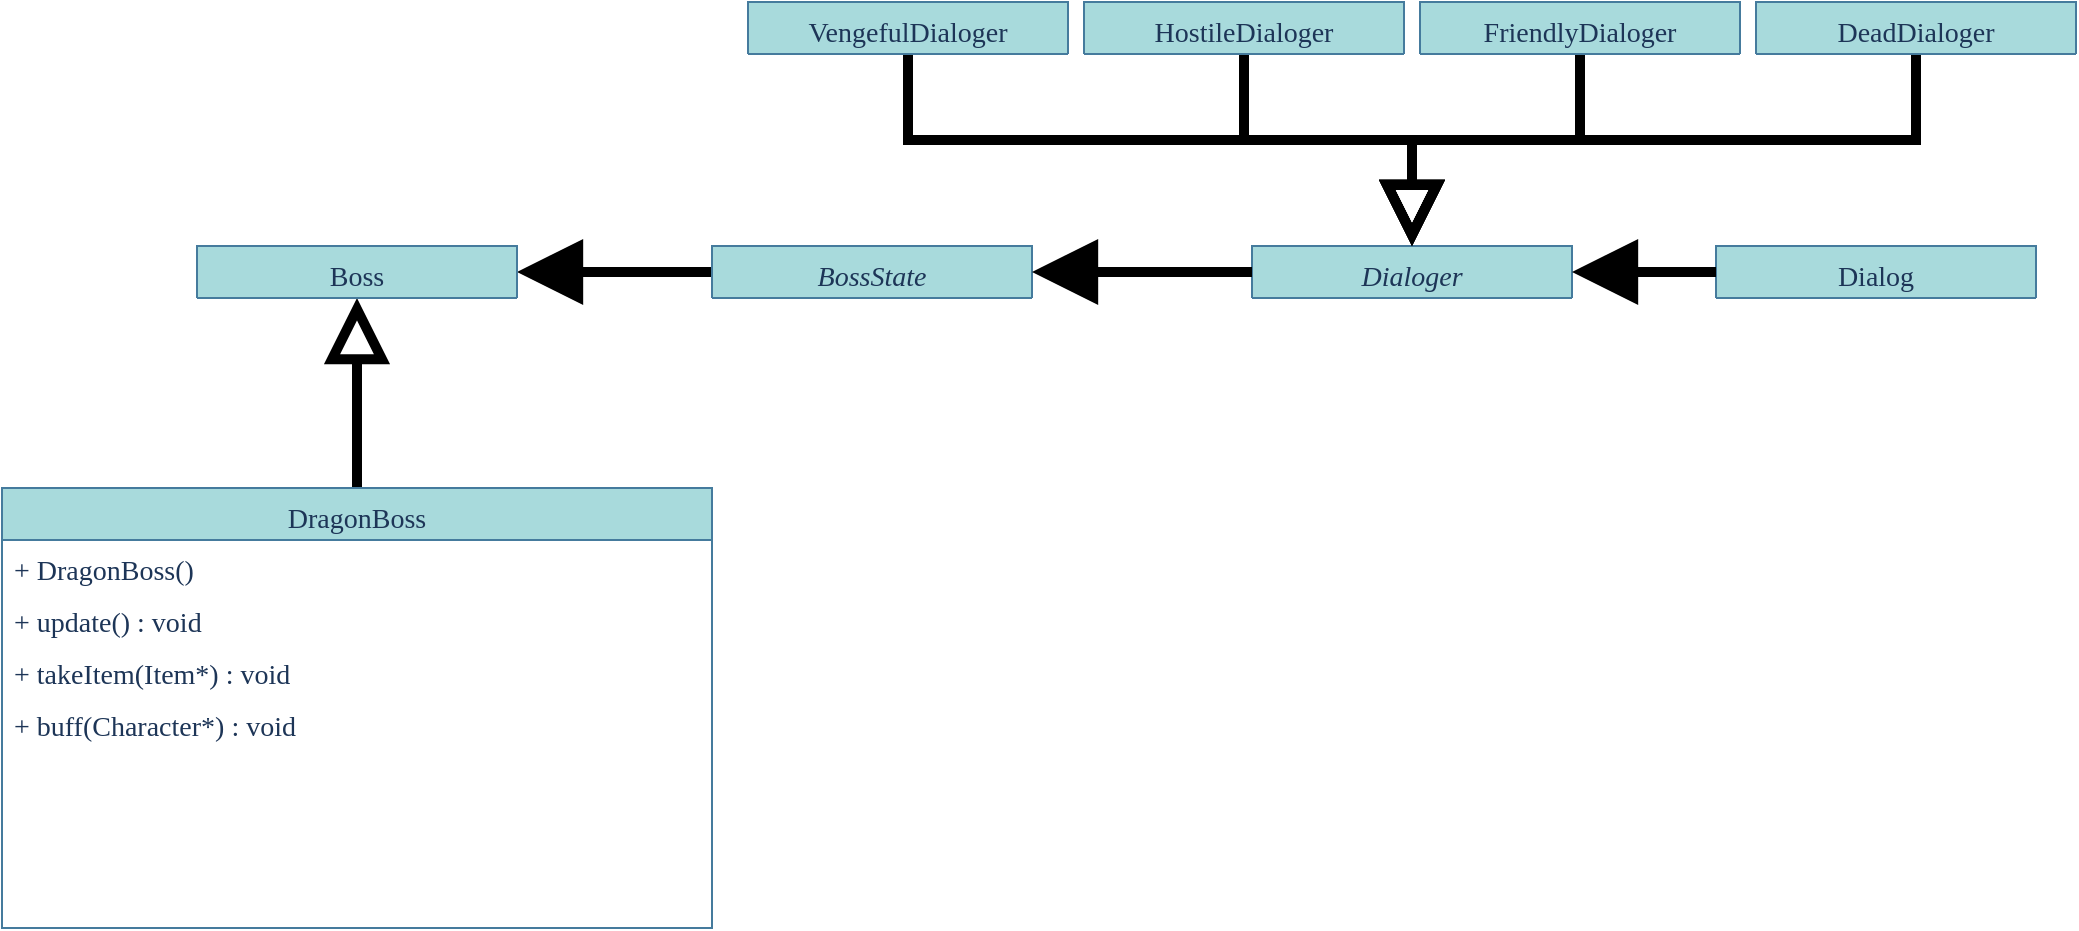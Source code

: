 <mxfile compressed="false" version="15.8.7" type="device">
  <diagram id="C5RBs43oDa-KdzZeNtuy" name="Page-1">
    <mxGraphModel dx="1213" dy="894" grid="0" gridSize="10" guides="1" tooltips="1" connect="1" arrows="1" fold="1" page="0" pageScale="1" pageWidth="827" pageHeight="1169" background="none" math="0" shadow="0">
      <root>
        <mxCell id="WIyWlLk6GJQsqaUBKTNV-0" />
        <mxCell id="WIyWlLk6GJQsqaUBKTNV-1" parent="WIyWlLk6GJQsqaUBKTNV-0" />
        <mxCell id="-YjCPfjcMzY9ik9XaDa3-24" style="edgeStyle=orthogonalEdgeStyle;rounded=0;orthogonalLoop=1;jettySize=auto;html=1;exitX=0.5;exitY=0;exitDx=0;exitDy=0;entryX=0.5;entryY=1;entryDx=0;entryDy=0;endArrow=block;endFill=0;endSize=20;strokeWidth=5;" parent="WIyWlLk6GJQsqaUBKTNV-1" source="kBmjaqHGRVyOtR2lZKoP-0" target="-YjCPfjcMzY9ik9XaDa3-8" edge="1">
          <mxGeometry relative="1" as="geometry" />
        </mxCell>
        <mxCell id="kBmjaqHGRVyOtR2lZKoP-0" value="DragonBoss" style="swimlane;fontStyle=0;align=center;verticalAlign=top;childLayout=stackLayout;horizontal=1;startSize=26;horizontalStack=0;resizeParent=1;resizeLast=0;collapsible=1;marginBottom=0;rounded=0;shadow=0;strokeWidth=1;fontSize=14;fontFamily=Fira Code;fillColor=#A8DADC;strokeColor=#457B9D;fontColor=#1D3557;" parent="WIyWlLk6GJQsqaUBKTNV-1" vertex="1">
          <mxGeometry x="-206" y="-123" width="355" height="220" as="geometry">
            <mxRectangle x="230" y="140" width="160" height="26" as="alternateBounds" />
          </mxGeometry>
        </mxCell>
        <mxCell id="kBmjaqHGRVyOtR2lZKoP-5" value="+ DragonBoss()" style="text;align=left;verticalAlign=top;spacingLeft=4;spacingRight=4;overflow=hidden;rotatable=0;points=[[0,0.5],[1,0.5]];portConstraint=eastwest;fontSize=14;fontFamily=Fira Code;fontColor=#1D3557;" parent="kBmjaqHGRVyOtR2lZKoP-0" vertex="1">
          <mxGeometry y="26" width="355" height="26" as="geometry" />
        </mxCell>
        <mxCell id="Pmmda54tt3NXn2tnPvDJ-3" value="+ update() : void" style="text;align=left;verticalAlign=top;spacingLeft=4;spacingRight=4;overflow=hidden;rotatable=0;points=[[0,0.5],[1,0.5]];portConstraint=eastwest;fontSize=14;fontFamily=Fira Code;fontColor=#1D3557;fontStyle=0;" parent="kBmjaqHGRVyOtR2lZKoP-0" vertex="1">
          <mxGeometry y="52" width="355" height="26" as="geometry" />
        </mxCell>
        <mxCell id="U8TSZ5BFKTzv4JTzCLFV-1" value="+ takeItem(Item*) : void" style="text;align=left;verticalAlign=top;spacingLeft=4;spacingRight=4;overflow=hidden;rotatable=0;points=[[0,0.5],[1,0.5]];portConstraint=eastwest;fontSize=14;fontFamily=Fira Code;fontColor=#1D3557;" parent="kBmjaqHGRVyOtR2lZKoP-0" vertex="1">
          <mxGeometry y="78" width="355" height="26" as="geometry" />
        </mxCell>
        <mxCell id="Pmmda54tt3NXn2tnPvDJ-4" value="+ buff(Character*) : void" style="text;align=left;verticalAlign=top;spacingLeft=4;spacingRight=4;overflow=hidden;rotatable=0;points=[[0,0.5],[1,0.5]];portConstraint=eastwest;fontSize=14;fontFamily=Fira Code;fontColor=#1D3557;fontStyle=0;" parent="kBmjaqHGRVyOtR2lZKoP-0" vertex="1">
          <mxGeometry y="104" width="355" height="26" as="geometry" />
        </mxCell>
        <mxCell id="kBmjaqHGRVyOtR2lZKoP-42" value="" style="endArrow=block;endFill=1;endSize=20;html=1;rounded=0;edgeStyle=orthogonalEdgeStyle;strokeWidth=5;exitX=0;exitY=0.5;exitDx=0;exitDy=0;entryX=1;entryY=0.5;entryDx=0;entryDy=0;" parent="WIyWlLk6GJQsqaUBKTNV-1" source="kBmjaqHGRVyOtR2lZKoP-15" target="-YjCPfjcMzY9ik9XaDa3-8" edge="1">
          <mxGeometry width="160" relative="1" as="geometry">
            <mxPoint x="511" y="-386.59" as="sourcePoint" />
            <mxPoint x="146" y="-533" as="targetPoint" />
          </mxGeometry>
        </mxCell>
        <mxCell id="kBmjaqHGRVyOtR2lZKoP-15" value="BossState" style="swimlane;fontStyle=2;align=center;verticalAlign=top;childLayout=stackLayout;horizontal=1;startSize=26;horizontalStack=0;resizeParent=1;resizeLast=0;collapsible=1;marginBottom=0;rounded=0;shadow=0;strokeWidth=1;fontSize=14;fontFamily=Fira Code;fillColor=#A8DADC;strokeColor=#457B9D;fontColor=#1D3557;" parent="WIyWlLk6GJQsqaUBKTNV-1" vertex="1" collapsed="1">
          <mxGeometry x="149" y="-244" width="160" height="26" as="geometry">
            <mxRectangle x="756" y="-632" width="448" height="400" as="alternateBounds" />
          </mxGeometry>
        </mxCell>
        <mxCell id="Pmmda54tt3NXn2tnPvDJ-6" value="+ Type : enum = {Hostile, Vengeful, Friendly, Dead}" style="text;align=left;verticalAlign=top;spacingLeft=4;spacingRight=4;overflow=hidden;rotatable=0;points=[[0,0.5],[1,0.5]];portConstraint=eastwest;fontSize=14;fontFamily=Fira Code;fontColor=#1D3557;" parent="kBmjaqHGRVyOtR2lZKoP-15" vertex="1">
          <mxGeometry y="26" width="160" height="26" as="geometry" />
        </mxCell>
        <mxCell id="Pmmda54tt3NXn2tnPvDJ-7" value="# dialoger : Dialoger*" style="text;align=left;verticalAlign=top;spacingLeft=4;spacingRight=4;overflow=hidden;rotatable=0;points=[[0,0.5],[1,0.5]];portConstraint=eastwest;fontSize=14;fontFamily=Fira Code;fontColor=#1D3557;" parent="kBmjaqHGRVyOtR2lZKoP-15" vertex="1">
          <mxGeometry y="52" width="160" height="26" as="geometry" />
        </mxCell>
        <mxCell id="Pmmda54tt3NXn2tnPvDJ-8" value="# dialog : Dialog*" style="text;align=left;verticalAlign=top;spacingLeft=4;spacingRight=4;overflow=hidden;rotatable=0;points=[[0,0.5],[1,0.5]];portConstraint=eastwest;fontSize=14;fontFamily=Fira Code;fontColor=#1D3557;" parent="kBmjaqHGRVyOtR2lZKoP-15" vertex="1">
          <mxGeometry y="78" width="160" height="26" as="geometry" />
        </mxCell>
        <mxCell id="Pmmda54tt3NXn2tnPvDJ-5" value="" style="line;html=1;strokeWidth=1;align=left;verticalAlign=middle;spacingTop=-1;spacingLeft=3;spacingRight=3;rotatable=0;labelPosition=right;points=[];portConstraint=eastwest;fontSize=14;fontFamily=Fira Code;labelBackgroundColor=#F1FAEE;fillColor=#A8DADC;strokeColor=#457B9D;fontColor=#1D3557;" parent="kBmjaqHGRVyOtR2lZKoP-15" vertex="1">
          <mxGeometry y="104" width="160" height="8" as="geometry" />
        </mxCell>
        <mxCell id="kBmjaqHGRVyOtR2lZKoP-16" value="+ BossState(string status)" style="text;align=left;verticalAlign=top;spacingLeft=4;spacingRight=4;overflow=hidden;rotatable=0;points=[[0,0.5],[1,0.5]];portConstraint=eastwest;fontSize=14;fontFamily=Fira Code;fontColor=#1D3557;" parent="kBmjaqHGRVyOtR2lZKoP-15" vertex="1">
          <mxGeometry y="112" width="160" height="26" as="geometry" />
        </mxCell>
        <mxCell id="kBmjaqHGRVyOtR2lZKoP-17" value="+ ~BossState()" style="text;align=left;verticalAlign=top;spacingLeft=4;spacingRight=4;overflow=hidden;rotatable=0;points=[[0,0.5],[1,0.5]];portConstraint=eastwest;fontSize=14;fontFamily=Fira Code;fontColor=#1D3557;fontStyle=2" parent="kBmjaqHGRVyOtR2lZKoP-15" vertex="1">
          <mxGeometry y="138" width="160" height="26" as="geometry" />
        </mxCell>
        <mxCell id="kBmjaqHGRVyOtR2lZKoP-19" value="+ attack(Character*) : bool" style="text;align=left;verticalAlign=top;spacingLeft=4;spacingRight=4;overflow=hidden;rotatable=0;points=[[0,0.5],[1,0.5]];portConstraint=eastwest;fontSize=14;fontFamily=Fira Code;fontColor=#1D3557;fontStyle=0" parent="kBmjaqHGRVyOtR2lZKoP-15" vertex="1">
          <mxGeometry y="164" width="160" height="26" as="geometry" />
        </mxCell>
        <mxCell id="U8TSZ5BFKTzv4JTzCLFV-6" value="+ transmogrify(Character*) : void" style="text;align=left;verticalAlign=top;spacingLeft=4;spacingRight=4;overflow=hidden;rotatable=0;points=[[0,0.5],[1,0.5]];portConstraint=eastwest;fontSize=14;fontFamily=Fira Code;fontColor=#1D3557;fontStyle=0" parent="kBmjaqHGRVyOtR2lZKoP-15" vertex="1">
          <mxGeometry y="190" width="160" height="26" as="geometry" />
        </mxCell>
        <mxCell id="Pmmda54tt3NXn2tnPvDJ-9" value="+ takeItem(Item*) : bool" style="text;align=left;verticalAlign=top;spacingLeft=4;spacingRight=4;overflow=hidden;rotatable=0;points=[[0,0.5],[1,0.5]];portConstraint=eastwest;fontSize=14;fontFamily=Fira Code;fontColor=#1D3557;fontStyle=2" parent="kBmjaqHGRVyOtR2lZKoP-15" vertex="1">
          <mxGeometry y="216" width="160" height="26" as="geometry" />
        </mxCell>
        <mxCell id="kBmjaqHGRVyOtR2lZKoP-18" value="+ response() : void" style="text;align=left;verticalAlign=top;spacingLeft=4;spacingRight=4;overflow=hidden;rotatable=0;points=[[0,0.5],[1,0.5]];portConstraint=eastwest;fontSize=14;fontFamily=Fira Code;fontColor=#1D3557;fontStyle=2" parent="kBmjaqHGRVyOtR2lZKoP-15" vertex="1">
          <mxGeometry y="242" width="160" height="26" as="geometry" />
        </mxCell>
        <mxCell id="kBmjaqHGRVyOtR2lZKoP-20" value="+ getDescription() : void" style="text;align=left;verticalAlign=top;spacingLeft=4;spacingRight=4;overflow=hidden;rotatable=0;points=[[0,0.5],[1,0.5]];portConstraint=eastwest;fontSize=14;fontFamily=Fira Code;fontColor=#1D3557;fontStyle=2" parent="kBmjaqHGRVyOtR2lZKoP-15" vertex="1">
          <mxGeometry y="268" width="160" height="26" as="geometry" />
        </mxCell>
        <mxCell id="-YjCPfjcMzY9ik9XaDa3-0" value="+ printState() : void" style="text;align=left;verticalAlign=top;spacingLeft=4;spacingRight=4;overflow=hidden;rotatable=0;points=[[0,0.5],[1,0.5]];portConstraint=eastwest;fontSize=14;fontFamily=Fira Code;fontColor=#1D3557;fontStyle=2" parent="kBmjaqHGRVyOtR2lZKoP-15" vertex="1">
          <mxGeometry y="294" width="160" height="26" as="geometry" />
        </mxCell>
        <mxCell id="-YjCPfjcMzY9ik9XaDa3-8" value="Boss" style="swimlane;fontStyle=0;align=center;verticalAlign=top;childLayout=stackLayout;horizontal=1;startSize=26;horizontalStack=0;resizeParent=1;resizeLast=0;collapsible=1;marginBottom=0;shadow=0;strokeWidth=1;fontSize=14;fontFamily=Fira Code;fillColor=#A8DADC;strokeColor=#457B9D;fontColor=#1D3557;" parent="WIyWlLk6GJQsqaUBKTNV-1" vertex="1" collapsed="1">
          <mxGeometry x="-108.5" y="-244" width="160" height="26" as="geometry">
            <mxRectangle x="-206" y="-632" width="355" height="400" as="alternateBounds" />
          </mxGeometry>
        </mxCell>
        <mxCell id="-YjCPfjcMzY9ik9XaDa3-9" value="- state : BossState*" style="text;align=left;verticalAlign=top;spacingLeft=4;spacingRight=4;overflow=hidden;rotatable=0;points=[[0,0.5],[1,0.5]];portConstraint=eastwest;fontSize=14;fontFamily=Fira Code;fontColor=#1D3557;" parent="-YjCPfjcMzY9ik9XaDa3-8" vertex="1">
          <mxGeometry y="26" width="160" height="26" as="geometry" />
        </mxCell>
        <mxCell id="-YjCPfjcMzY9ik9XaDa3-11" value="" style="line;html=1;strokeWidth=1;align=left;verticalAlign=middle;spacingTop=-1;spacingLeft=3;spacingRight=3;rotatable=0;labelPosition=right;points=[];portConstraint=eastwest;fontSize=14;fontFamily=Fira Code;labelBackgroundColor=#F1FAEE;fillColor=#A8DADC;strokeColor=#457B9D;fontColor=#1D3557;" parent="-YjCPfjcMzY9ik9XaDa3-8" vertex="1">
          <mxGeometry y="52" width="160" height="8" as="geometry" />
        </mxCell>
        <mxCell id="-YjCPfjcMzY9ik9XaDa3-12" value="+ Boss()" style="text;align=left;verticalAlign=top;spacingLeft=4;spacingRight=4;overflow=hidden;rotatable=0;points=[[0,0.5],[1,0.5]];portConstraint=eastwest;fontSize=14;fontFamily=Fira Code;fontColor=#1D3557;" parent="-YjCPfjcMzY9ik9XaDa3-8" vertex="1">
          <mxGeometry y="60" width="160" height="26" as="geometry" />
        </mxCell>
        <mxCell id="-YjCPfjcMzY9ik9XaDa3-13" value="+ Boss(string)" style="text;align=left;verticalAlign=top;spacingLeft=4;spacingRight=4;overflow=hidden;rotatable=0;points=[[0,0.5],[1,0.5]];portConstraint=eastwest;fontSize=14;fontFamily=Fira Code;fontColor=#1D3557;" parent="-YjCPfjcMzY9ik9XaDa3-8" vertex="1">
          <mxGeometry y="86" width="160" height="26" as="geometry" />
        </mxCell>
        <mxCell id="-YjCPfjcMzY9ik9XaDa3-14" value="+ ~Boss()" style="text;align=left;verticalAlign=top;spacingLeft=4;spacingRight=4;overflow=hidden;rotatable=0;points=[[0,0.5],[1,0.5]];portConstraint=eastwest;fontSize=14;fontFamily=Fira Code;fontColor=#1D3557;fontStyle=2;" parent="-YjCPfjcMzY9ik9XaDa3-8" vertex="1">
          <mxGeometry y="112" width="160" height="26" as="geometry" />
        </mxCell>
        <mxCell id="Pmmda54tt3NXn2tnPvDJ-0" value="+ update() : void" style="text;align=left;verticalAlign=top;spacingLeft=4;spacingRight=4;overflow=hidden;rotatable=0;points=[[0,0.5],[1,0.5]];portConstraint=eastwest;fontSize=14;fontFamily=Fira Code;fontColor=#1D3557;fontStyle=2;" parent="-YjCPfjcMzY9ik9XaDa3-8" vertex="1">
          <mxGeometry y="138" width="160" height="26" as="geometry" />
        </mxCell>
        <mxCell id="Pmmda54tt3NXn2tnPvDJ-1" value="+ Attack(Character*) : void" style="text;align=left;verticalAlign=top;spacingLeft=4;spacingRight=4;overflow=hidden;rotatable=0;points=[[0,0.5],[1,0.5]];portConstraint=eastwest;fontSize=14;fontFamily=Fira Code;fontColor=#1D3557;fontStyle=0;" parent="-YjCPfjcMzY9ik9XaDa3-8" vertex="1">
          <mxGeometry y="164" width="160" height="26" as="geometry" />
        </mxCell>
        <mxCell id="-YjCPfjcMzY9ik9XaDa3-15" value="+ transmogrify(Character*) : void" style="text;align=left;verticalAlign=top;spacingLeft=4;spacingRight=4;overflow=hidden;rotatable=0;points=[[0,0.5],[1,0.5]];portConstraint=eastwest;fontSize=14;fontFamily=Fira Code;fontColor=#1D3557;fontStyle=0;" parent="-YjCPfjcMzY9ik9XaDa3-8" vertex="1">
          <mxGeometry y="190" width="160" height="26" as="geometry" />
        </mxCell>
        <mxCell id="-YjCPfjcMzY9ik9XaDa3-16" value="+ response() : void" style="text;align=left;verticalAlign=top;spacingLeft=4;spacingRight=4;overflow=hidden;rotatable=0;points=[[0,0.5],[1,0.5]];portConstraint=eastwest;fontSize=14;fontFamily=Fira Code;fontColor=#1D3557;fontStyle=0;" parent="-YjCPfjcMzY9ik9XaDa3-8" vertex="1">
          <mxGeometry y="216" width="160" height="26" as="geometry" />
        </mxCell>
        <mxCell id="-YjCPfjcMzY9ik9XaDa3-20" value="+ getDescription() : void" style="text;align=left;verticalAlign=top;spacingLeft=4;spacingRight=4;overflow=hidden;rotatable=0;points=[[0,0.5],[1,0.5]];portConstraint=eastwest;fontSize=14;fontFamily=Fira Code;fontColor=#1D3557;" parent="-YjCPfjcMzY9ik9XaDa3-8" vertex="1">
          <mxGeometry y="242" width="160" height="26" as="geometry" />
        </mxCell>
        <mxCell id="Pmmda54tt3NXn2tnPvDJ-2" value="+ isFriendly() : bool" style="text;align=left;verticalAlign=top;spacingLeft=4;spacingRight=4;overflow=hidden;rotatable=0;points=[[0,0.5],[1,0.5]];portConstraint=eastwest;fontSize=14;fontFamily=Fira Code;fontColor=#1D3557;" parent="-YjCPfjcMzY9ik9XaDa3-8" vertex="1">
          <mxGeometry y="268" width="160" height="26" as="geometry" />
        </mxCell>
        <mxCell id="-YjCPfjcMzY9ik9XaDa3-18" value="+ buff(Character*) : void" style="text;align=left;verticalAlign=top;spacingLeft=4;spacingRight=4;overflow=hidden;rotatable=0;points=[[0,0.5],[1,0.5]];portConstraint=eastwest;fontSize=14;fontFamily=Fira Code;fontColor=#1D3557;fontStyle=2;" parent="-YjCPfjcMzY9ik9XaDa3-8" vertex="1">
          <mxGeometry y="294" width="160" height="26" as="geometry" />
        </mxCell>
        <mxCell id="-YjCPfjcMzY9ik9XaDa3-19" value="+ getState() : BossState*" style="text;align=left;verticalAlign=top;spacingLeft=4;spacingRight=4;overflow=hidden;rotatable=0;points=[[0,0.5],[1,0.5]];portConstraint=eastwest;fontSize=14;fontFamily=Fira Code;fontColor=#1D3557;" parent="-YjCPfjcMzY9ik9XaDa3-8" vertex="1">
          <mxGeometry y="320" width="160" height="26" as="geometry" />
        </mxCell>
        <mxCell id="-YjCPfjcMzY9ik9XaDa3-21" value="+ setState(BossState*) : void" style="text;align=left;verticalAlign=top;spacingLeft=4;spacingRight=4;overflow=hidden;rotatable=0;points=[[0,0.5],[1,0.5]];portConstraint=eastwest;fontSize=14;fontFamily=Fira Code;fontColor=#1D3557;" parent="-YjCPfjcMzY9ik9XaDa3-8" vertex="1">
          <mxGeometry y="346" width="160" height="26" as="geometry" />
        </mxCell>
        <mxCell id="-YjCPfjcMzY9ik9XaDa3-22" value="+ viewState() : void" style="text;align=left;verticalAlign=top;spacingLeft=4;spacingRight=4;overflow=hidden;rotatable=0;points=[[0,0.5],[1,0.5]];portConstraint=eastwest;fontSize=14;fontFamily=Fira Code;fontColor=#1D3557;" parent="-YjCPfjcMzY9ik9XaDa3-8" vertex="1">
          <mxGeometry y="372" width="160" height="26" as="geometry" />
        </mxCell>
        <mxCell id="LUbqRRlzRPzO9N3ucDdg-7" value="Dialoger" style="swimlane;fontStyle=2;align=center;verticalAlign=top;childLayout=stackLayout;horizontal=1;startSize=26;horizontalStack=0;resizeParent=1;resizeLast=0;collapsible=1;marginBottom=0;rounded=0;shadow=0;strokeWidth=1;fontSize=14;fontFamily=Fira Code;fillColor=#A8DADC;strokeColor=#457B9D;fontColor=#1D3557;" vertex="1" collapsed="1" parent="WIyWlLk6GJQsqaUBKTNV-1">
          <mxGeometry x="419" y="-244" width="160" height="26" as="geometry">
            <mxRectangle x="382" y="-270" width="316" height="84" as="alternateBounds" />
          </mxGeometry>
        </mxCell>
        <mxCell id="LUbqRRlzRPzO9N3ucDdg-8" value="+ ~Dialoger()" style="text;align=left;verticalAlign=top;spacingLeft=4;spacingRight=4;overflow=hidden;rotatable=0;points=[[0,0.5],[1,0.5]];portConstraint=eastwest;fontSize=14;fontFamily=Fira Code;fontColor=#1D3557;fontStyle=2" vertex="1" parent="LUbqRRlzRPzO9N3ucDdg-7">
          <mxGeometry y="26" width="160" height="26" as="geometry" />
        </mxCell>
        <mxCell id="LUbqRRlzRPzO9N3ucDdg-9" value="+ get() : const vector&lt;const char*&gt;" style="text;align=left;verticalAlign=top;spacingLeft=4;spacingRight=4;overflow=hidden;rotatable=0;points=[[0,0.5],[1,0.5]];portConstraint=eastwest;fontSize=14;fontFamily=Fira Code;fontColor=#1D3557;fontStyle=2" vertex="1" parent="LUbqRRlzRPzO9N3ucDdg-7">
          <mxGeometry y="52" width="160" height="26" as="geometry" />
        </mxCell>
        <mxCell id="LUbqRRlzRPzO9N3ucDdg-10" style="edgeStyle=orthogonalEdgeStyle;rounded=0;orthogonalLoop=1;jettySize=auto;html=1;exitX=0;exitY=0.5;exitDx=0;exitDy=0;entryX=1;entryY=0.5;entryDx=0;entryDy=0;strokeWidth=5;endSize=20;endArrow=block;endFill=1;" edge="1" parent="WIyWlLk6GJQsqaUBKTNV-1" source="LUbqRRlzRPzO9N3ucDdg-8" target="kBmjaqHGRVyOtR2lZKoP-15">
          <mxGeometry relative="1" as="geometry" />
        </mxCell>
        <mxCell id="LUbqRRlzRPzO9N3ucDdg-11" value="Dialog" style="swimlane;fontStyle=0;align=center;verticalAlign=top;childLayout=stackLayout;horizontal=1;startSize=26;horizontalStack=0;resizeParent=1;resizeLast=0;collapsible=1;marginBottom=0;rounded=0;shadow=0;strokeWidth=1;fontSize=14;fontFamily=Fira Code;fillColor=#A8DADC;strokeColor=#457B9D;fontColor=#1D3557;" vertex="1" collapsed="1" parent="WIyWlLk6GJQsqaUBKTNV-1">
          <mxGeometry x="651" y="-244" width="160" height="26" as="geometry">
            <mxRectangle x="763" y="-270" width="316" height="80" as="alternateBounds" />
          </mxGeometry>
        </mxCell>
        <mxCell id="LUbqRRlzRPzO9N3ucDdg-12" value="+ ~Dialog()" style="text;align=left;verticalAlign=top;spacingLeft=4;spacingRight=4;overflow=hidden;rotatable=0;points=[[0,0.5],[1,0.5]];portConstraint=eastwest;fontSize=14;fontFamily=Fira Code;fontColor=#1D3557;fontStyle=2" vertex="1" parent="LUbqRRlzRPzO9N3ucDdg-11">
          <mxGeometry y="26" width="160" height="26" as="geometry" />
        </mxCell>
        <mxCell id="LUbqRRlzRPzO9N3ucDdg-13" value="+ response(Dialoger*) : void" style="text;align=left;verticalAlign=top;spacingLeft=4;spacingRight=4;overflow=hidden;rotatable=0;points=[[0,0.5],[1,0.5]];portConstraint=eastwest;fontSize=14;fontFamily=Fira Code;fontColor=#1D3557;fontStyle=0" vertex="1" parent="LUbqRRlzRPzO9N3ucDdg-11">
          <mxGeometry y="52" width="160" height="26" as="geometry" />
        </mxCell>
        <mxCell id="LUbqRRlzRPzO9N3ucDdg-14" style="edgeStyle=orthogonalEdgeStyle;rounded=0;orthogonalLoop=1;jettySize=auto;html=1;exitX=0;exitY=0.5;exitDx=0;exitDy=0;entryX=1;entryY=0.5;entryDx=0;entryDy=0;endArrow=block;endFill=1;endSize=20;strokeWidth=5;" edge="1" parent="WIyWlLk6GJQsqaUBKTNV-1" source="LUbqRRlzRPzO9N3ucDdg-12" target="LUbqRRlzRPzO9N3ucDdg-8">
          <mxGeometry relative="1" as="geometry" />
        </mxCell>
        <mxCell id="LUbqRRlzRPzO9N3ucDdg-35" style="edgeStyle=orthogonalEdgeStyle;rounded=0;orthogonalLoop=1;jettySize=auto;html=1;exitX=0.5;exitY=1;exitDx=0;exitDy=0;entryX=0.5;entryY=0;entryDx=0;entryDy=0;endArrow=block;endFill=0;endSize=20;strokeWidth=5;" edge="1" parent="WIyWlLk6GJQsqaUBKTNV-1" source="LUbqRRlzRPzO9N3ucDdg-15" target="LUbqRRlzRPzO9N3ucDdg-7">
          <mxGeometry relative="1" as="geometry" />
        </mxCell>
        <mxCell id="LUbqRRlzRPzO9N3ucDdg-15" value="VengefulDialoger" style="swimlane;fontStyle=0;align=center;verticalAlign=top;childLayout=stackLayout;horizontal=1;startSize=26;horizontalStack=0;resizeParent=1;resizeLast=0;collapsible=1;marginBottom=0;rounded=0;shadow=0;strokeWidth=1;fontSize=14;fontFamily=Fira Code;fillColor=#A8DADC;strokeColor=#457B9D;fontColor=#1D3557;" vertex="1" collapsed="1" parent="WIyWlLk6GJQsqaUBKTNV-1">
          <mxGeometry x="167" y="-366" width="160" height="26" as="geometry">
            <mxRectangle x="-34" y="-456" width="350" height="118" as="alternateBounds" />
          </mxGeometry>
        </mxCell>
        <mxCell id="LUbqRRlzRPzO9N3ucDdg-16" value="- dialog : const vector&lt;const char*&gt;" style="text;align=left;verticalAlign=top;spacingLeft=4;spacingRight=4;overflow=hidden;rotatable=0;points=[[0,0.5],[1,0.5]];portConstraint=eastwest;fontSize=14;fontFamily=Fira Code;fontColor=#1D3557;" vertex="1" parent="LUbqRRlzRPzO9N3ucDdg-15">
          <mxGeometry y="26" width="160" height="26" as="geometry" />
        </mxCell>
        <mxCell id="LUbqRRlzRPzO9N3ucDdg-17" value="" style="line;html=1;strokeWidth=1;align=left;verticalAlign=middle;spacingTop=-1;spacingLeft=3;spacingRight=3;rotatable=0;labelPosition=right;points=[];portConstraint=eastwest;fontSize=14;fontFamily=Fira Code;labelBackgroundColor=#F1FAEE;fillColor=#A8DADC;strokeColor=#457B9D;fontColor=#1D3557;" vertex="1" parent="LUbqRRlzRPzO9N3ucDdg-15">
          <mxGeometry y="52" width="160" height="8" as="geometry" />
        </mxCell>
        <mxCell id="LUbqRRlzRPzO9N3ucDdg-18" value="+ VengefulDialoger()" style="text;align=left;verticalAlign=top;spacingLeft=4;spacingRight=4;overflow=hidden;rotatable=0;points=[[0,0.5],[1,0.5]];portConstraint=eastwest;fontSize=14;fontFamily=Fira Code;fontColor=#1D3557;" vertex="1" parent="LUbqRRlzRPzO9N3ucDdg-15">
          <mxGeometry y="60" width="160" height="26" as="geometry" />
        </mxCell>
        <mxCell id="LUbqRRlzRPzO9N3ucDdg-19" value="+ get() : const vector&lt;const char*&gt;" style="text;align=left;verticalAlign=top;spacingLeft=4;spacingRight=4;overflow=hidden;rotatable=0;points=[[0,0.5],[1,0.5]];portConstraint=eastwest;fontSize=14;fontFamily=Fira Code;fontColor=#1D3557;fontStyle=0" vertex="1" parent="LUbqRRlzRPzO9N3ucDdg-15">
          <mxGeometry y="86" width="160" height="26" as="geometry" />
        </mxCell>
        <mxCell id="LUbqRRlzRPzO9N3ucDdg-38" style="edgeStyle=orthogonalEdgeStyle;rounded=0;orthogonalLoop=1;jettySize=auto;html=1;exitX=0.5;exitY=1;exitDx=0;exitDy=0;entryX=0.5;entryY=0;entryDx=0;entryDy=0;endArrow=block;endFill=0;endSize=20;strokeWidth=5;" edge="1" parent="WIyWlLk6GJQsqaUBKTNV-1" source="LUbqRRlzRPzO9N3ucDdg-20" target="LUbqRRlzRPzO9N3ucDdg-7">
          <mxGeometry relative="1" as="geometry" />
        </mxCell>
        <mxCell id="LUbqRRlzRPzO9N3ucDdg-20" value="HostileDialoger" style="swimlane;fontStyle=0;align=center;verticalAlign=top;childLayout=stackLayout;horizontal=1;startSize=26;horizontalStack=0;resizeParent=1;resizeLast=0;collapsible=1;marginBottom=0;rounded=0;shadow=0;strokeWidth=1;fontSize=14;fontFamily=Fira Code;fillColor=#A8DADC;strokeColor=#457B9D;fontColor=#1D3557;" vertex="1" collapsed="1" parent="WIyWlLk6GJQsqaUBKTNV-1">
          <mxGeometry x="335" y="-366" width="160" height="26" as="geometry">
            <mxRectangle x="393" y="-525" width="350" height="113" as="alternateBounds" />
          </mxGeometry>
        </mxCell>
        <mxCell id="LUbqRRlzRPzO9N3ucDdg-21" value="- dialog : const vector&lt;const char*&gt;" style="text;align=left;verticalAlign=top;spacingLeft=4;spacingRight=4;overflow=hidden;rotatable=0;points=[[0,0.5],[1,0.5]];portConstraint=eastwest;fontSize=14;fontFamily=Fira Code;fontColor=#1D3557;" vertex="1" parent="LUbqRRlzRPzO9N3ucDdg-20">
          <mxGeometry y="26" width="160" height="26" as="geometry" />
        </mxCell>
        <mxCell id="LUbqRRlzRPzO9N3ucDdg-22" value="" style="line;html=1;strokeWidth=1;align=left;verticalAlign=middle;spacingTop=-1;spacingLeft=3;spacingRight=3;rotatable=0;labelPosition=right;points=[];portConstraint=eastwest;fontSize=14;fontFamily=Fira Code;labelBackgroundColor=#F1FAEE;fillColor=#A8DADC;strokeColor=#457B9D;fontColor=#1D3557;" vertex="1" parent="LUbqRRlzRPzO9N3ucDdg-20">
          <mxGeometry y="52" width="160" height="8" as="geometry" />
        </mxCell>
        <mxCell id="LUbqRRlzRPzO9N3ucDdg-23" value="+ HostileDialoger()" style="text;align=left;verticalAlign=top;spacingLeft=4;spacingRight=4;overflow=hidden;rotatable=0;points=[[0,0.5],[1,0.5]];portConstraint=eastwest;fontSize=14;fontFamily=Fira Code;fontColor=#1D3557;" vertex="1" parent="LUbqRRlzRPzO9N3ucDdg-20">
          <mxGeometry y="60" width="160" height="26" as="geometry" />
        </mxCell>
        <mxCell id="LUbqRRlzRPzO9N3ucDdg-24" value="+ get() : const vector&lt;const char*&gt;" style="text;align=left;verticalAlign=top;spacingLeft=4;spacingRight=4;overflow=hidden;rotatable=0;points=[[0,0.5],[1,0.5]];portConstraint=eastwest;fontSize=14;fontFamily=Fira Code;fontColor=#1D3557;fontStyle=0" vertex="1" parent="LUbqRRlzRPzO9N3ucDdg-20">
          <mxGeometry y="86" width="160" height="26" as="geometry" />
        </mxCell>
        <mxCell id="LUbqRRlzRPzO9N3ucDdg-39" style="edgeStyle=orthogonalEdgeStyle;rounded=0;orthogonalLoop=1;jettySize=auto;html=1;exitX=0.5;exitY=1;exitDx=0;exitDy=0;entryX=0.5;entryY=0;entryDx=0;entryDy=0;endArrow=block;endFill=0;endSize=20;strokeWidth=5;" edge="1" parent="WIyWlLk6GJQsqaUBKTNV-1" source="LUbqRRlzRPzO9N3ucDdg-25" target="LUbqRRlzRPzO9N3ucDdg-7">
          <mxGeometry relative="1" as="geometry" />
        </mxCell>
        <mxCell id="LUbqRRlzRPzO9N3ucDdg-25" value="FriendlyDialoger" style="swimlane;fontStyle=0;align=center;verticalAlign=top;childLayout=stackLayout;horizontal=1;startSize=26;horizontalStack=0;resizeParent=1;resizeLast=0;collapsible=1;marginBottom=0;rounded=0;shadow=0;strokeWidth=1;fontSize=14;fontFamily=Fira Code;fillColor=#A8DADC;strokeColor=#457B9D;fontColor=#1D3557;" vertex="1" collapsed="1" parent="WIyWlLk6GJQsqaUBKTNV-1">
          <mxGeometry x="503" y="-366" width="160" height="26" as="geometry">
            <mxRectangle x="1021" y="-632" width="350" height="220" as="alternateBounds" />
          </mxGeometry>
        </mxCell>
        <mxCell id="LUbqRRlzRPzO9N3ucDdg-26" value="- dialog : const vector&lt;const char*&gt;" style="text;align=left;verticalAlign=top;spacingLeft=4;spacingRight=4;overflow=hidden;rotatable=0;points=[[0,0.5],[1,0.5]];portConstraint=eastwest;fontSize=14;fontFamily=Fira Code;fontColor=#1D3557;" vertex="1" parent="LUbqRRlzRPzO9N3ucDdg-25">
          <mxGeometry y="26" width="160" height="26" as="geometry" />
        </mxCell>
        <mxCell id="LUbqRRlzRPzO9N3ucDdg-27" value="" style="line;html=1;strokeWidth=1;align=left;verticalAlign=middle;spacingTop=-1;spacingLeft=3;spacingRight=3;rotatable=0;labelPosition=right;points=[];portConstraint=eastwest;fontSize=14;fontFamily=Fira Code;labelBackgroundColor=#F1FAEE;fillColor=#A8DADC;strokeColor=#457B9D;fontColor=#1D3557;" vertex="1" parent="LUbqRRlzRPzO9N3ucDdg-25">
          <mxGeometry y="52" width="160" height="8" as="geometry" />
        </mxCell>
        <mxCell id="LUbqRRlzRPzO9N3ucDdg-28" value="+ FriendlyDialoger()" style="text;align=left;verticalAlign=top;spacingLeft=4;spacingRight=4;overflow=hidden;rotatable=0;points=[[0,0.5],[1,0.5]];portConstraint=eastwest;fontSize=14;fontFamily=Fira Code;fontColor=#1D3557;" vertex="1" parent="LUbqRRlzRPzO9N3ucDdg-25">
          <mxGeometry y="60" width="160" height="26" as="geometry" />
        </mxCell>
        <mxCell id="LUbqRRlzRPzO9N3ucDdg-29" value="+ get() : const vector&lt;const char*&gt;" style="text;align=left;verticalAlign=top;spacingLeft=4;spacingRight=4;overflow=hidden;rotatable=0;points=[[0,0.5],[1,0.5]];portConstraint=eastwest;fontSize=14;fontFamily=Fira Code;fontColor=#1D3557;fontStyle=0" vertex="1" parent="LUbqRRlzRPzO9N3ucDdg-25">
          <mxGeometry y="86" width="160" height="26" as="geometry" />
        </mxCell>
        <mxCell id="LUbqRRlzRPzO9N3ucDdg-40" style="edgeStyle=orthogonalEdgeStyle;rounded=0;orthogonalLoop=1;jettySize=auto;html=1;exitX=0.5;exitY=1;exitDx=0;exitDy=0;endArrow=block;endFill=0;endSize=20;strokeWidth=5;" edge="1" parent="WIyWlLk6GJQsqaUBKTNV-1" source="LUbqRRlzRPzO9N3ucDdg-30" target="LUbqRRlzRPzO9N3ucDdg-7">
          <mxGeometry relative="1" as="geometry" />
        </mxCell>
        <mxCell id="LUbqRRlzRPzO9N3ucDdg-30" value="DeadDialoger" style="swimlane;fontStyle=0;align=center;verticalAlign=top;childLayout=stackLayout;horizontal=1;startSize=26;horizontalStack=0;resizeParent=1;resizeLast=0;collapsible=1;marginBottom=0;rounded=0;shadow=0;strokeWidth=1;fontSize=14;fontFamily=Fira Code;fillColor=#A8DADC;strokeColor=#457B9D;fontColor=#1D3557;" vertex="1" collapsed="1" parent="WIyWlLk6GJQsqaUBKTNV-1">
          <mxGeometry x="671" y="-366" width="160" height="26" as="geometry">
            <mxRectangle x="1993" y="-943" width="350" height="220" as="alternateBounds" />
          </mxGeometry>
        </mxCell>
        <mxCell id="LUbqRRlzRPzO9N3ucDdg-31" value="- dialog : const vector&lt;const char*&gt;" style="text;align=left;verticalAlign=top;spacingLeft=4;spacingRight=4;overflow=hidden;rotatable=0;points=[[0,0.5],[1,0.5]];portConstraint=eastwest;fontSize=14;fontFamily=Fira Code;fontColor=#1D3557;" vertex="1" parent="LUbqRRlzRPzO9N3ucDdg-30">
          <mxGeometry y="26" width="160" height="26" as="geometry" />
        </mxCell>
        <mxCell id="LUbqRRlzRPzO9N3ucDdg-32" value="" style="line;html=1;strokeWidth=1;align=left;verticalAlign=middle;spacingTop=-1;spacingLeft=3;spacingRight=3;rotatable=0;labelPosition=right;points=[];portConstraint=eastwest;fontSize=14;fontFamily=Fira Code;labelBackgroundColor=#F1FAEE;fillColor=#A8DADC;strokeColor=#457B9D;fontColor=#1D3557;" vertex="1" parent="LUbqRRlzRPzO9N3ucDdg-30">
          <mxGeometry y="52" width="160" height="8" as="geometry" />
        </mxCell>
        <mxCell id="LUbqRRlzRPzO9N3ucDdg-33" value="+ DeadDialoger()" style="text;align=left;verticalAlign=top;spacingLeft=4;spacingRight=4;overflow=hidden;rotatable=0;points=[[0,0.5],[1,0.5]];portConstraint=eastwest;fontSize=14;fontFamily=Fira Code;fontColor=#1D3557;" vertex="1" parent="LUbqRRlzRPzO9N3ucDdg-30">
          <mxGeometry y="60" width="160" height="26" as="geometry" />
        </mxCell>
        <mxCell id="LUbqRRlzRPzO9N3ucDdg-34" value="+ get() : const vector&lt;const char*&gt;" style="text;align=left;verticalAlign=top;spacingLeft=4;spacingRight=4;overflow=hidden;rotatable=0;points=[[0,0.5],[1,0.5]];portConstraint=eastwest;fontSize=14;fontFamily=Fira Code;fontColor=#1D3557;fontStyle=0" vertex="1" parent="LUbqRRlzRPzO9N3ucDdg-30">
          <mxGeometry y="86" width="160" height="26" as="geometry" />
        </mxCell>
      </root>
    </mxGraphModel>
  </diagram>
</mxfile>
